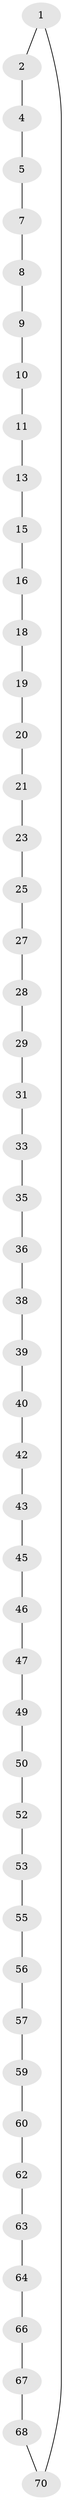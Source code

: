 // original degree distribution, {2: 1.0}
// Generated by graph-tools (version 1.1) at 2025/11/02/27/25 16:11:40]
// undirected, 49 vertices, 49 edges
graph export_dot {
graph [start="1"]
  node [color=gray90,style=filled];
  1 [super="+71"];
  2 [super="+3"];
  4;
  5 [super="+6"];
  7;
  8;
  9;
  10;
  11 [super="+12"];
  13 [super="+14"];
  15;
  16 [super="+17"];
  18;
  19;
  20;
  21 [super="+22"];
  23 [super="+24"];
  25 [super="+26"];
  27;
  28;
  29 [super="+30"];
  31 [super="+32"];
  33 [super="+34"];
  35;
  36 [super="+37"];
  38;
  39;
  40 [super="+41"];
  42;
  43 [super="+44"];
  45;
  46;
  47 [super="+48"];
  49;
  50 [super="+51"];
  52;
  53 [super="+54"];
  55;
  56;
  57 [super="+58"];
  59;
  60 [super="+61"];
  62;
  63;
  64 [super="+65"];
  66;
  67;
  68 [super="+69"];
  70;
  1 -- 2;
  1 -- 70;
  2 -- 4;
  4 -- 5;
  5 -- 7;
  7 -- 8;
  8 -- 9;
  9 -- 10;
  10 -- 11;
  11 -- 13;
  13 -- 15;
  15 -- 16;
  16 -- 18;
  18 -- 19;
  19 -- 20;
  20 -- 21;
  21 -- 23;
  23 -- 25;
  25 -- 27;
  27 -- 28;
  28 -- 29;
  29 -- 31;
  31 -- 33;
  33 -- 35;
  35 -- 36;
  36 -- 38;
  38 -- 39;
  39 -- 40;
  40 -- 42;
  42 -- 43;
  43 -- 45;
  45 -- 46;
  46 -- 47;
  47 -- 49;
  49 -- 50;
  50 -- 52;
  52 -- 53;
  53 -- 55;
  55 -- 56;
  56 -- 57;
  57 -- 59;
  59 -- 60;
  60 -- 62;
  62 -- 63;
  63 -- 64;
  64 -- 66;
  66 -- 67;
  67 -- 68;
  68 -- 70;
}
